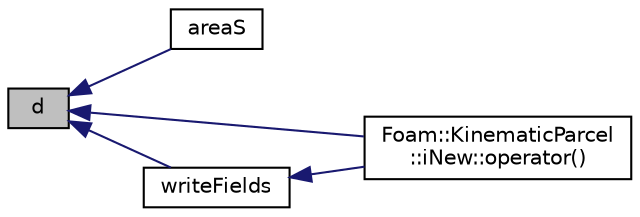 digraph "d"
{
  bgcolor="transparent";
  edge [fontname="Helvetica",fontsize="10",labelfontname="Helvetica",labelfontsize="10"];
  node [fontname="Helvetica",fontsize="10",shape=record];
  rankdir="LR";
  Node1 [label="d",height=0.2,width=0.4,color="black", fillcolor="grey75", style="filled", fontcolor="black"];
  Node1 -> Node2 [dir="back",color="midnightblue",fontsize="10",style="solid",fontname="Helvetica"];
  Node2 [label="areaS",height=0.2,width=0.4,color="black",URL="$a01254.html#a1add1112dc3ff6fe03734d89b338f4b3",tooltip="Surface area for given diameter. "];
  Node1 -> Node3 [dir="back",color="midnightblue",fontsize="10",style="solid",fontname="Helvetica"];
  Node3 [label="Foam::KinematicParcel\l::iNew::operator()",height=0.2,width=0.4,color="black",URL="$a01097.html#a7d735610508f7642e1ad414ee854e4bf"];
  Node1 -> Node4 [dir="back",color="midnightblue",fontsize="10",style="solid",fontname="Helvetica"];
  Node4 [label="writeFields",height=0.2,width=0.4,color="black",URL="$a01254.html#a906eddb9c2a5710c531a5a57276cc18e",tooltip="Write. "];
  Node4 -> Node3 [dir="back",color="midnightblue",fontsize="10",style="solid",fontname="Helvetica"];
}

